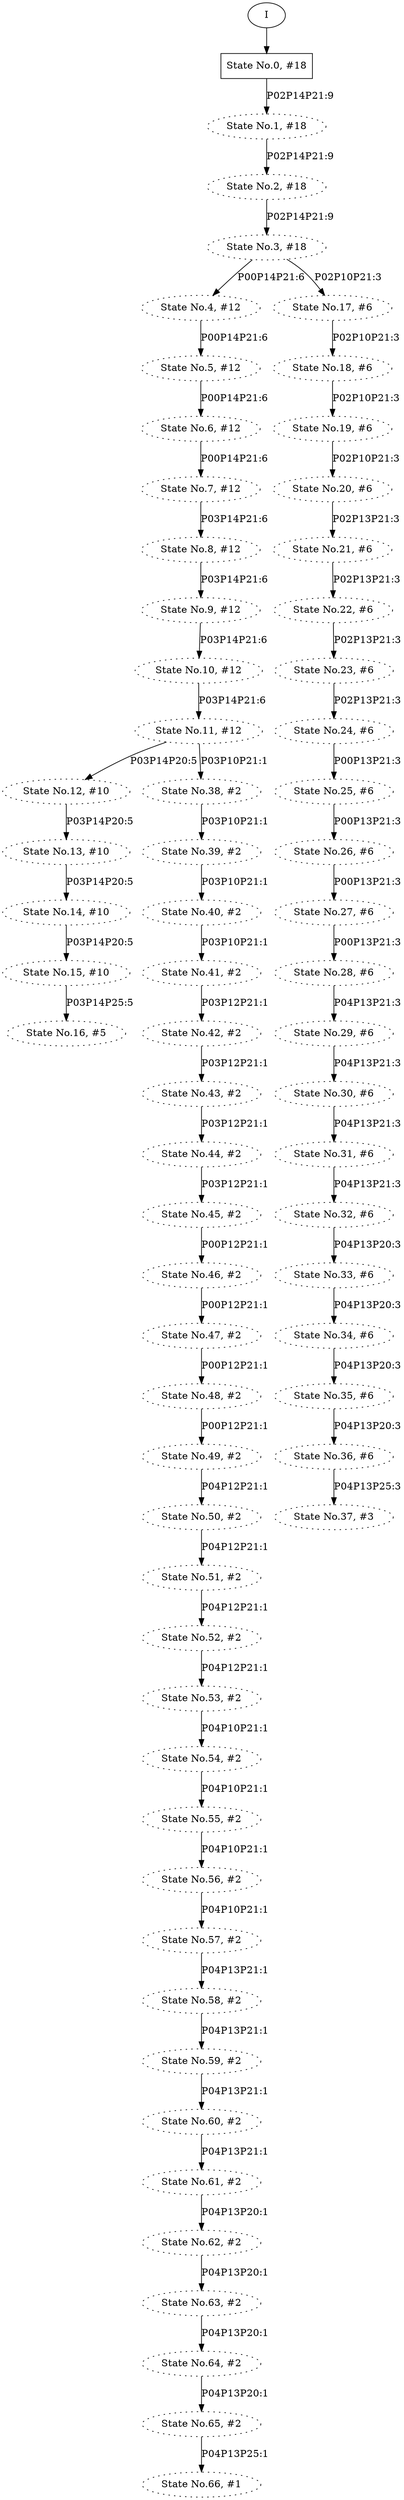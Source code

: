 // produced with flexfringe from git commitc8fad5bd3b0c0dad0e28ec7606f20a7fcf975071
// dfasat/flexfringe -h=kldistance -d=kl_data -n=1 -x=0 -w=0 -a=0 -b=1 -f=1 -I=0 -t=1 -l=0 -q=0 -y=0 -p=5 --output-dir=experiments/manipulator/flexfringe_data/dfa /Users/kandai/Documents/projects/research/wombats_experiments/experiments/manipulator/flexfringe_data/manipulator_train 
digraph DFA {
	0 [label="root" shape=box];
		I -> 0;
	0 [ label="State No.0, #18"  ];
		0 -> 1 [label="P02P14P21:9"  ];
	1 [ label="State No.1, #18"  style=dotted ];
		1 -> 2 [label="P02P14P21:9"  ];
	2 [ label="State No.2, #18"  style=dotted ];
		2 -> 3 [label="P02P14P21:9"  ];
	3 [ label="State No.3, #18"  style=dotted ];
		3 -> 4 [label="P00P14P21:6"  ];
		3 -> 17 [label="P02P10P21:3"  ];
	4 [ label="State No.4, #12"  style=dotted ];
		4 -> 5 [label="P00P14P21:6"  ];
	5 [ label="State No.5, #12"  style=dotted ];
		5 -> 6 [label="P00P14P21:6"  ];
	6 [ label="State No.6, #12"  style=dotted ];
		6 -> 7 [label="P00P14P21:6"  ];
	7 [ label="State No.7, #12"  style=dotted ];
		7 -> 8 [label="P03P14P21:6"  ];
	8 [ label="State No.8, #12"  style=dotted ];
		8 -> 9 [label="P03P14P21:6"  ];
	9 [ label="State No.9, #12"  style=dotted ];
		9 -> 10 [label="P03P14P21:6"  ];
	10 [ label="State No.10, #12"  style=dotted ];
		10 -> 11 [label="P03P14P21:6"  ];
	11 [ label="State No.11, #12"  style=dotted ];
		11 -> 12 [label="P03P14P20:5"  ];
		11 -> 38 [label="P03P10P21:1"  ];
	12 [ label="State No.12, #10"  style=dotted ];
		12 -> 13 [label="P03P14P20:5"  ];
	13 [ label="State No.13, #10"  style=dotted ];
		13 -> 14 [label="P03P14P20:5"  ];
	14 [ label="State No.14, #10"  style=dotted ];
		14 -> 15 [label="P03P14P20:5"  ];
	15 [ label="State No.15, #10"  style=dotted ];
		15 -> 16 [label="P03P14P25:5"  ];
	16 [ label="State No.16, #5"  style=dotted ];
	38 [ label="State No.38, #2"  style=dotted ];
		38 -> 39 [label="P03P10P21:1"  ];
	39 [ label="State No.39, #2"  style=dotted ];
		39 -> 40 [label="P03P10P21:1"  ];
	40 [ label="State No.40, #2"  style=dotted ];
		40 -> 41 [label="P03P10P21:1"  ];
	41 [ label="State No.41, #2"  style=dotted ];
		41 -> 42 [label="P03P12P21:1"  ];
	42 [ label="State No.42, #2"  style=dotted ];
		42 -> 43 [label="P03P12P21:1"  ];
	43 [ label="State No.43, #2"  style=dotted ];
		43 -> 44 [label="P03P12P21:1"  ];
	44 [ label="State No.44, #2"  style=dotted ];
		44 -> 45 [label="P03P12P21:1"  ];
	45 [ label="State No.45, #2"  style=dotted ];
		45 -> 46 [label="P00P12P21:1"  ];
	46 [ label="State No.46, #2"  style=dotted ];
		46 -> 47 [label="P00P12P21:1"  ];
	47 [ label="State No.47, #2"  style=dotted ];
		47 -> 48 [label="P00P12P21:1"  ];
	48 [ label="State No.48, #2"  style=dotted ];
		48 -> 49 [label="P00P12P21:1"  ];
	49 [ label="State No.49, #2"  style=dotted ];
		49 -> 50 [label="P04P12P21:1"  ];
	50 [ label="State No.50, #2"  style=dotted ];
		50 -> 51 [label="P04P12P21:1"  ];
	51 [ label="State No.51, #2"  style=dotted ];
		51 -> 52 [label="P04P12P21:1"  ];
	52 [ label="State No.52, #2"  style=dotted ];
		52 -> 53 [label="P04P12P21:1"  ];
	53 [ label="State No.53, #2"  style=dotted ];
		53 -> 54 [label="P04P10P21:1"  ];
	54 [ label="State No.54, #2"  style=dotted ];
		54 -> 55 [label="P04P10P21:1"  ];
	55 [ label="State No.55, #2"  style=dotted ];
		55 -> 56 [label="P04P10P21:1"  ];
	56 [ label="State No.56, #2"  style=dotted ];
		56 -> 57 [label="P04P10P21:1"  ];
	57 [ label="State No.57, #2"  style=dotted ];
		57 -> 58 [label="P04P13P21:1"  ];
	58 [ label="State No.58, #2"  style=dotted ];
		58 -> 59 [label="P04P13P21:1"  ];
	59 [ label="State No.59, #2"  style=dotted ];
		59 -> 60 [label="P04P13P21:1"  ];
	60 [ label="State No.60, #2"  style=dotted ];
		60 -> 61 [label="P04P13P21:1"  ];
	61 [ label="State No.61, #2"  style=dotted ];
		61 -> 62 [label="P04P13P20:1"  ];
	62 [ label="State No.62, #2"  style=dotted ];
		62 -> 63 [label="P04P13P20:1"  ];
	63 [ label="State No.63, #2"  style=dotted ];
		63 -> 64 [label="P04P13P20:1"  ];
	64 [ label="State No.64, #2"  style=dotted ];
		64 -> 65 [label="P04P13P20:1"  ];
	65 [ label="State No.65, #2"  style=dotted ];
		65 -> 66 [label="P04P13P25:1"  ];
	66 [ label="State No.66, #1"  style=dotted ];
	17 [ label="State No.17, #6"  style=dotted ];
		17 -> 18 [label="P02P10P21:3"  ];
	18 [ label="State No.18, #6"  style=dotted ];
		18 -> 19 [label="P02P10P21:3"  ];
	19 [ label="State No.19, #6"  style=dotted ];
		19 -> 20 [label="P02P10P21:3"  ];
	20 [ label="State No.20, #6"  style=dotted ];
		20 -> 21 [label="P02P13P21:3"  ];
	21 [ label="State No.21, #6"  style=dotted ];
		21 -> 22 [label="P02P13P21:3"  ];
	22 [ label="State No.22, #6"  style=dotted ];
		22 -> 23 [label="P02P13P21:3"  ];
	23 [ label="State No.23, #6"  style=dotted ];
		23 -> 24 [label="P02P13P21:3"  ];
	24 [ label="State No.24, #6"  style=dotted ];
		24 -> 25 [label="P00P13P21:3"  ];
	25 [ label="State No.25, #6"  style=dotted ];
		25 -> 26 [label="P00P13P21:3"  ];
	26 [ label="State No.26, #6"  style=dotted ];
		26 -> 27 [label="P00P13P21:3"  ];
	27 [ label="State No.27, #6"  style=dotted ];
		27 -> 28 [label="P00P13P21:3"  ];
	28 [ label="State No.28, #6"  style=dotted ];
		28 -> 29 [label="P04P13P21:3"  ];
	29 [ label="State No.29, #6"  style=dotted ];
		29 -> 30 [label="P04P13P21:3"  ];
	30 [ label="State No.30, #6"  style=dotted ];
		30 -> 31 [label="P04P13P21:3"  ];
	31 [ label="State No.31, #6"  style=dotted ];
		31 -> 32 [label="P04P13P21:3"  ];
	32 [ label="State No.32, #6"  style=dotted ];
		32 -> 33 [label="P04P13P20:3"  ];
	33 [ label="State No.33, #6"  style=dotted ];
		33 -> 34 [label="P04P13P20:3"  ];
	34 [ label="State No.34, #6"  style=dotted ];
		34 -> 35 [label="P04P13P20:3"  ];
	35 [ label="State No.35, #6"  style=dotted ];
		35 -> 36 [label="P04P13P20:3"  ];
	36 [ label="State No.36, #6"  style=dotted ];
		36 -> 37 [label="P04P13P25:3"  ];
	37 [ label="State No.37, #3"  style=dotted ];
}
